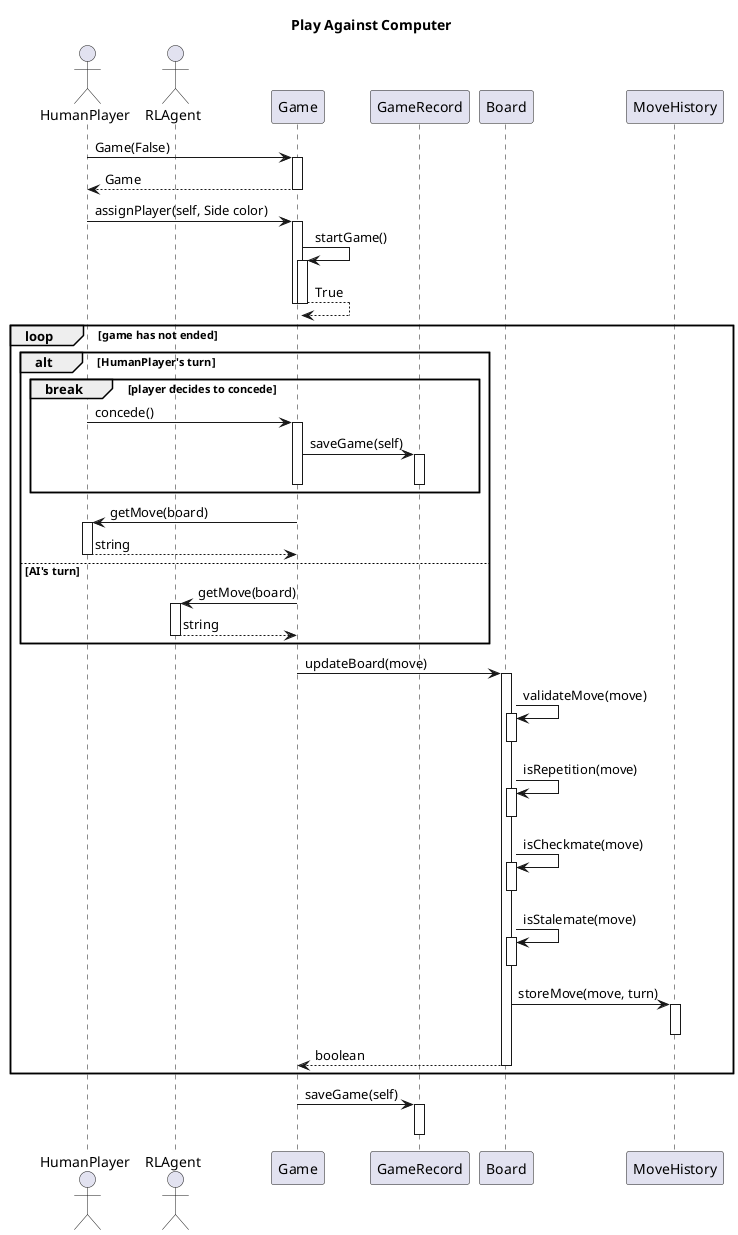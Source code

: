 @startuml Play Against Computer

title Play Against Computer

autoactivate on

actor HumanPlayer
actor RLAgent
HumanPlayer -> Game: Game(False)
return Game
HumanPlayer -> Game: assignPlayer(self, Side color)
    Game -> Game: startGame()
    return True
    deactivate

loop game has not ended
        
    alt HumanPlayer's turn
        break player decides to concede
            HumanPlayer -> Game: concede()
            Game -> GameRecord: saveGame(self)
            deactivate
            deactivate
        end
        Game -> HumanPlayer: getMove(board)
        return string
    else AI's turn
        Game -> RLAgent: getMove(board)
        return string
    end
    Game -> Board: updateBoard(move)
        Board -> Board: validateMove(move)
        deactivate
        Board -> Board: isRepetition(move)
        deactivate
        Board -> Board: isCheckmate(move)
        deactivate
        Board -> Board: isStalemate(move)
        deactivate
        Board -> MoveHistory: storeMove(move, turn)
        deactivate
    return boolean
end

Game -> GameRecord: saveGame(self)
deactivate

@enduml
